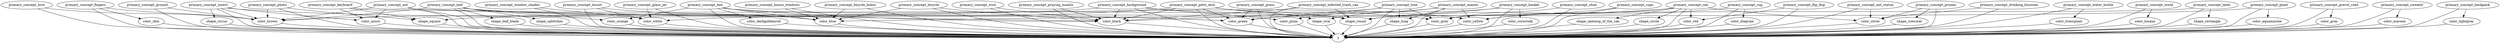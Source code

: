 strict digraph  {
primary_concept_hive;
y;
color_brown;
primary_concept_locust;
color_white;
color_blue;
primary_concept_bee;
color_darkgoldenrod;
primary_concept_leaf;
color_green;
shape_leaf_blade;
primary_concept_ant;
color_azure;
shape_round;
primary_concept_fingers;
color_skin;
primary_concept_wire;
color_black;
primary_concept_window_shades;
primary_concept_ant_statue;
color_silver;
color_yellow;
primary_concept_keyboard;
shape_square;
primary_concept_insect;
primary_concept_water_bottle;
color_transplant;
shape_circus;
primary_concept_wood;
color_bisque;
primary_concept_praying_mantis;
primary_concept_tree;
color_grey;
primary_concept_house_windows;
primary_concept_gravel_road;
color_gray;
primary_concept_sweater;
color_maroon;
primary_concept_can;
shape_opening_of_the_can;
primary_concept_grass;
primary_concept_cups;
primary_concept_background;
primary_concept_infested_trash_can;
primary_concept_glass_jar;
primary_concept_label;
shape_rectangle;
primary_concept_petri_dish;
shape_oval;
primary_concept_plant;
color_aquamarine;
shape_circle;
color_red;
primary_concept_shoe;
primary_concept_flip_flop;
color_orange;
primary_concept_basket;
color_cornstalk;
color_plum;
primary_concept_mantis;
shape_long;
primary_concept_photo;
primary_concept_cup;
color_diagram;
shape_splotches;
primary_concept_prunes;
shape_crescent;
primary_concept_drinking_fountain;
primary_concept_ground;
primary_concept_bicycle;
primary_concept_backpack;
color_lightgray;
primary_concept_bicycle_bidon;
primary_concept_hive -> y;
primary_concept_hive -> color_brown;
color_brown -> y;
primary_concept_locust -> y;
primary_concept_locust -> color_white;
primary_concept_locust -> color_blue;
color_white -> y;
color_blue -> y;
primary_concept_bee -> y;
primary_concept_bee -> color_darkgoldenrod;
primary_concept_bee -> color_blue;
primary_concept_bee -> color_yellow;
primary_concept_bee -> color_black;
primary_concept_bee -> color_orange;
color_darkgoldenrod -> y;
primary_concept_leaf -> y;
primary_concept_leaf -> color_green;
primary_concept_leaf -> shape_leaf_blade;
primary_concept_leaf -> color_orange;
primary_concept_leaf -> color_brown;
primary_concept_leaf -> color_blue;
primary_concept_leaf -> shape_splotches;
color_green -> y;
shape_leaf_blade -> y;
primary_concept_ant -> y;
primary_concept_ant -> color_azure;
primary_concept_ant -> shape_round;
primary_concept_ant -> color_black;
primary_concept_ant -> color_brown;
color_azure -> y;
shape_round -> y;
primary_concept_fingers -> y;
primary_concept_fingers -> color_skin;
primary_concept_fingers -> color_brown;
color_skin -> y;
primary_concept_wire -> y;
primary_concept_wire -> color_black;
color_black -> y;
primary_concept_window_shades -> y;
primary_concept_window_shades -> color_white;
primary_concept_ant_statue -> y;
primary_concept_ant_statue -> color_silver;
color_silver -> y;
color_yellow -> y;
primary_concept_keyboard -> y;
primary_concept_keyboard -> color_azure;
primary_concept_keyboard -> shape_square;
shape_square -> y;
primary_concept_insect -> y;
primary_concept_insect -> color_brown;
primary_concept_insect -> color_azure;
primary_concept_insect -> shape_circus;
primary_concept_insect -> color_green;
primary_concept_water_bottle -> y;
primary_concept_water_bottle -> color_transplant;
color_transplant -> y;
shape_circus -> y;
primary_concept_wood -> y;
primary_concept_wood -> color_bisque;
color_bisque -> y;
primary_concept_praying_mantis -> y;
primary_concept_praying_mantis -> color_black;
primary_concept_tree -> y;
primary_concept_tree -> color_black;
primary_concept_tree -> color_grey;
primary_concept_tree -> color_green;
primary_concept_tree -> shape_long;
color_grey -> y;
primary_concept_house_windows -> y;
primary_concept_house_windows -> color_blue;
primary_concept_gravel_road -> y;
primary_concept_gravel_road -> color_gray;
color_gray -> y;
primary_concept_sweater -> y;
primary_concept_sweater -> color_maroon;
color_maroon -> y;
primary_concept_can -> y;
primary_concept_can -> color_silver;
primary_concept_can -> shape_opening_of_the_can;
primary_concept_can -> color_blue;
primary_concept_can -> shape_circle;
primary_concept_can -> color_yellow;
primary_concept_can -> color_red;
shape_opening_of_the_can -> y;
primary_concept_grass -> y;
primary_concept_grass -> color_green;
primary_concept_cups -> y;
primary_concept_cups -> color_yellow;
primary_concept_background -> y;
primary_concept_background -> color_black;
primary_concept_background -> color_brown;
primary_concept_background -> color_plum;
primary_concept_background -> color_grey;
primary_concept_infested_trash_can -> y;
primary_concept_infested_trash_can -> color_black;
primary_concept_infested_trash_can -> shape_round;
primary_concept_glass_jar -> y;
primary_concept_glass_jar -> color_white;
primary_concept_label -> y;
primary_concept_label -> color_grey;
primary_concept_label -> shape_rectangle;
shape_rectangle -> y;
primary_concept_petri_dish -> y;
primary_concept_petri_dish -> color_white;
primary_concept_petri_dish -> shape_round;
primary_concept_petri_dish -> color_green;
primary_concept_petri_dish -> shape_oval;
primary_concept_petri_dish -> color_black;
shape_oval -> y;
primary_concept_plant -> y;
primary_concept_plant -> color_aquamarine;
primary_concept_plant -> shape_square;
color_aquamarine -> y;
shape_circle -> y;
color_red -> y;
primary_concept_shoe -> y;
primary_concept_shoe -> color_grey;
primary_concept_flip_flop -> y;
primary_concept_flip_flop -> color_red;
color_orange -> y;
primary_concept_basket -> y;
primary_concept_basket -> color_cornstalk;
primary_concept_basket -> shape_round;
primary_concept_basket -> color_plum;
color_cornstalk -> y;
color_plum -> y;
primary_concept_mantis -> y;
primary_concept_mantis -> color_green;
primary_concept_mantis -> shape_oval;
primary_concept_mantis -> color_yellow;
primary_concept_mantis -> shape_long;
shape_long -> y;
primary_concept_photo -> y;
primary_concept_photo -> color_brown;
primary_concept_photo -> shape_square;
primary_concept_cup -> y;
primary_concept_cup -> color_diagram;
primary_concept_cup -> shape_round;
color_diagram -> y;
shape_splotches -> y;
primary_concept_prunes -> y;
primary_concept_prunes -> color_silver;
primary_concept_prunes -> shape_crescent;
shape_crescent -> y;
primary_concept_drinking_fountain -> y;
primary_concept_drinking_fountain -> color_silver;
primary_concept_ground -> y;
primary_concept_ground -> color_brown;
primary_concept_bicycle -> y;
primary_concept_bicycle -> color_black;
primary_concept_bicycle -> color_blue;
primary_concept_backpack -> y;
primary_concept_backpack -> color_lightgray;
color_lightgray -> y;
primary_concept_bicycle_bidon -> y;
primary_concept_bicycle_bidon -> color_blue;
}
